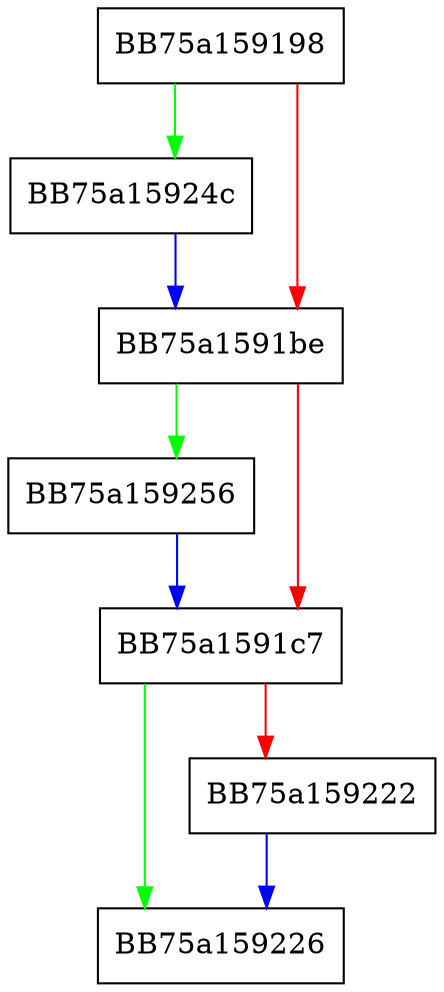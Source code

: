 digraph CreateInstance {
  node [shape="box"];
  graph [splines=ortho];
  BB75a159198 -> BB75a15924c [color="green"];
  BB75a159198 -> BB75a1591be [color="red"];
  BB75a1591be -> BB75a159256 [color="green"];
  BB75a1591be -> BB75a1591c7 [color="red"];
  BB75a1591c7 -> BB75a159226 [color="green"];
  BB75a1591c7 -> BB75a159222 [color="red"];
  BB75a159222 -> BB75a159226 [color="blue"];
  BB75a15924c -> BB75a1591be [color="blue"];
  BB75a159256 -> BB75a1591c7 [color="blue"];
}
